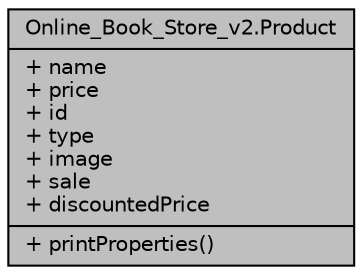 digraph "Online_Book_Store_v2.Product"
{
 // LATEX_PDF_SIZE
  edge [fontname="Helvetica",fontsize="10",labelfontname="Helvetica",labelfontsize="10"];
  node [fontname="Helvetica",fontsize="10",shape=record];
  Node1 [label="{Online_Book_Store_v2.Product\n|+ name\l+ price\l+ id\l+ type\l+ image\l+ sale\l+ discountedPrice\l|+ printProperties()\l}",height=0.2,width=0.4,color="black", fillcolor="grey75", style="filled", fontcolor="black",tooltip="Base class that contains all products properties"];
}
